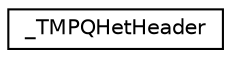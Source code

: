 digraph G
{
  edge [fontname="Helvetica",fontsize="10",labelfontname="Helvetica",labelfontsize="10"];
  node [fontname="Helvetica",fontsize="10",shape=record];
  rankdir="LR";
  Node1 [label="_TMPQHetHeader",height=0.2,width=0.4,color="black", fillcolor="white", style="filled",URL="$struct___t_m_p_q_het_header.html"];
}
